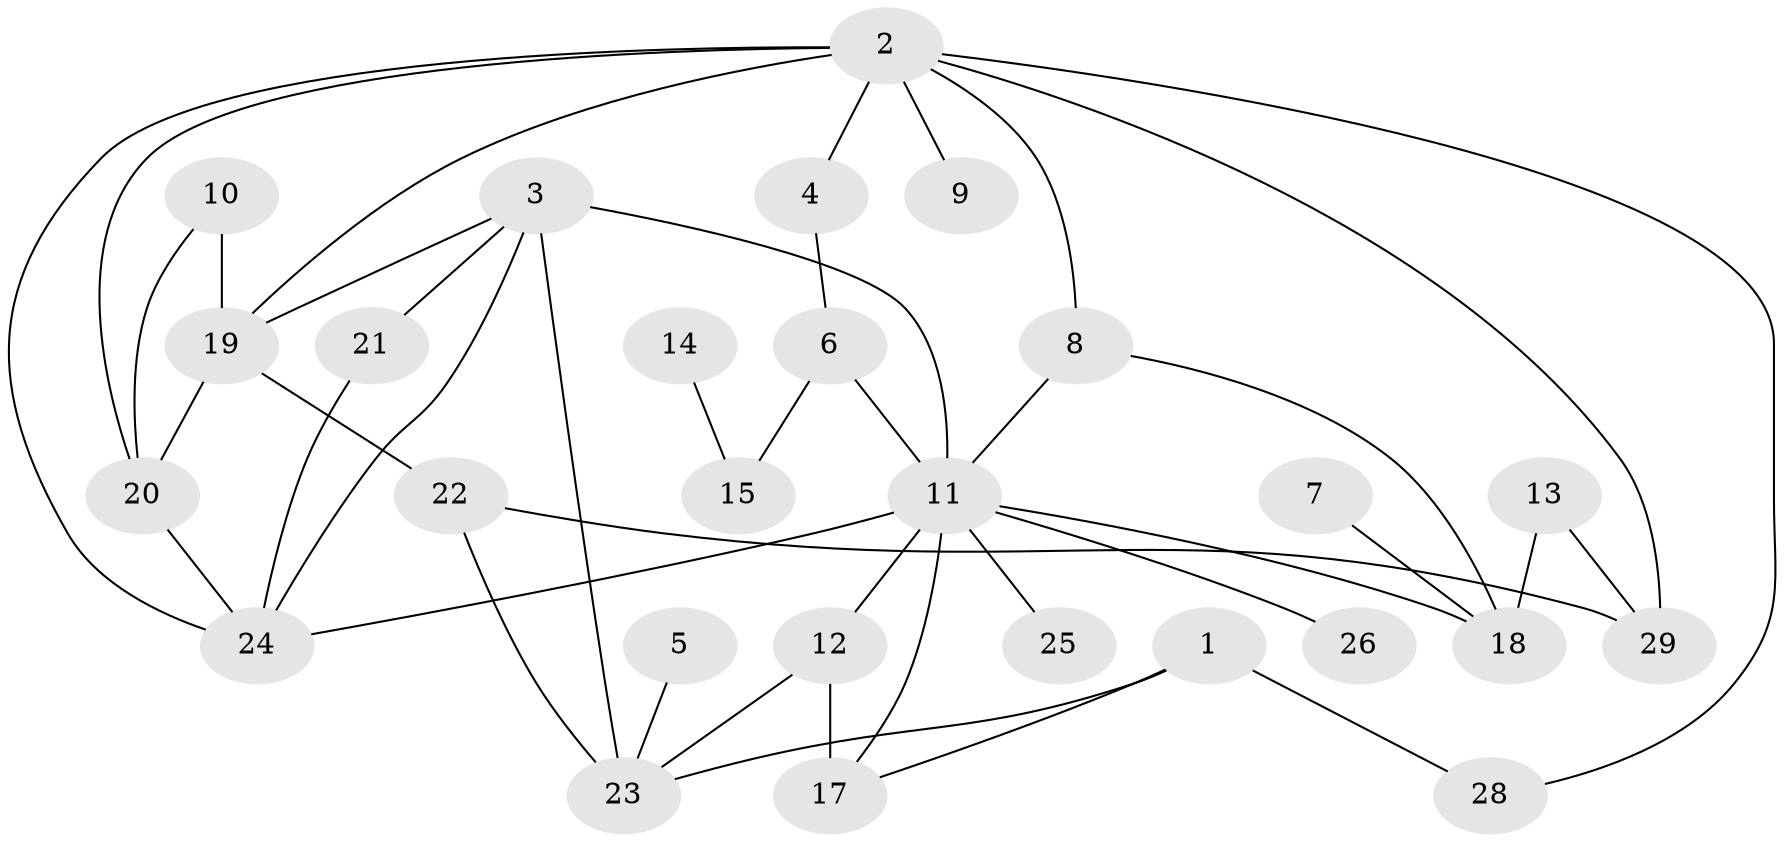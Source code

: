 // original degree distribution, {2: 0.3275862068965517, 4: 0.1896551724137931, 5: 0.034482758620689655, 3: 0.15517241379310345, 1: 0.20689655172413793, 6: 0.034482758620689655, 0: 0.034482758620689655, 7: 0.017241379310344827}
// Generated by graph-tools (version 1.1) at 2025/48/03/04/25 22:48:12]
// undirected, 27 vertices, 42 edges
graph export_dot {
  node [color=gray90,style=filled];
  1;
  2;
  3;
  4;
  5;
  6;
  7;
  8;
  9;
  10;
  11;
  12;
  13;
  14;
  15;
  17;
  18;
  19;
  20;
  21;
  22;
  23;
  24;
  25;
  26;
  28;
  29;
  1 -- 17 [weight=1.0];
  1 -- 23 [weight=1.0];
  1 -- 28 [weight=1.0];
  2 -- 4 [weight=1.0];
  2 -- 8 [weight=1.0];
  2 -- 9 [weight=1.0];
  2 -- 19 [weight=1.0];
  2 -- 20 [weight=1.0];
  2 -- 24 [weight=1.0];
  2 -- 28 [weight=1.0];
  2 -- 29 [weight=1.0];
  3 -- 11 [weight=1.0];
  3 -- 19 [weight=1.0];
  3 -- 21 [weight=1.0];
  3 -- 23 [weight=2.0];
  3 -- 24 [weight=1.0];
  4 -- 6 [weight=1.0];
  5 -- 23 [weight=1.0];
  6 -- 11 [weight=1.0];
  6 -- 15 [weight=1.0];
  7 -- 18 [weight=1.0];
  8 -- 11 [weight=1.0];
  8 -- 18 [weight=1.0];
  10 -- 19 [weight=3.0];
  10 -- 20 [weight=1.0];
  11 -- 12 [weight=2.0];
  11 -- 17 [weight=1.0];
  11 -- 18 [weight=1.0];
  11 -- 24 [weight=1.0];
  11 -- 25 [weight=1.0];
  11 -- 26 [weight=2.0];
  12 -- 17 [weight=3.0];
  12 -- 23 [weight=1.0];
  13 -- 18 [weight=1.0];
  13 -- 29 [weight=1.0];
  14 -- 15 [weight=1.0];
  19 -- 20 [weight=2.0];
  19 -- 22 [weight=1.0];
  20 -- 24 [weight=1.0];
  21 -- 24 [weight=1.0];
  22 -- 23 [weight=1.0];
  22 -- 29 [weight=1.0];
}
